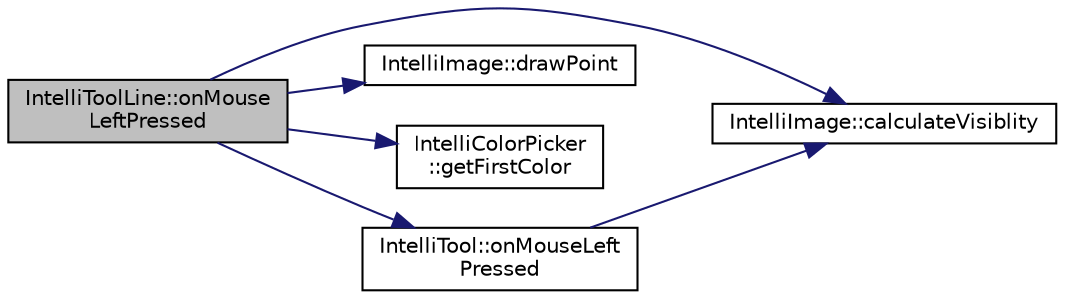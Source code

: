 digraph "IntelliToolLine::onMouseLeftPressed"
{
 // LATEX_PDF_SIZE
  edge [fontname="Helvetica",fontsize="10",labelfontname="Helvetica",labelfontsize="10"];
  node [fontname="Helvetica",fontsize="10",shape=record];
  rankdir="LR";
  Node1 [label="IntelliToolLine::onMouse\lLeftPressed",height=0.2,width=0.4,color="black", fillcolor="grey75", style="filled", fontcolor="black",tooltip="A function managing the left click pressed of a mouse. Sets the starting point of the line."];
  Node1 -> Node2 [color="midnightblue",fontsize="10",style="solid",fontname="Helvetica"];
  Node2 [label="IntelliImage::calculateVisiblity",height=0.2,width=0.4,color="black", fillcolor="white", style="filled",URL="$class_intelli_image.html#aebbced93f4744fad81b7f141b21f4ab2",tooltip="An abstract function that calculates the visiblity of the Image data if needed."];
  Node1 -> Node3 [color="midnightblue",fontsize="10",style="solid",fontname="Helvetica"];
  Node3 [label="IntelliImage::drawPoint",height=0.2,width=0.4,color="black", fillcolor="white", style="filled",URL="$class_intelli_image.html#a2e787f1b333b59401643936ebb3dcfe1",tooltip="A."];
  Node1 -> Node4 [color="midnightblue",fontsize="10",style="solid",fontname="Helvetica"];
  Node4 [label="IntelliColorPicker\l::getFirstColor",height=0.2,width=0.4,color="black", fillcolor="white", style="filled",URL="$class_intelli_color_picker.html#aae2eb27b928fe9388b9398b0556303b7",tooltip="A function to read the primary selected color."];
  Node1 -> Node5 [color="midnightblue",fontsize="10",style="solid",fontname="Helvetica"];
  Node5 [label="IntelliTool::onMouseLeft\lPressed",height=0.2,width=0.4,color="black", fillcolor="white", style="filled",URL="$class_intelli_tool.html#a34b7ef1dde96b94a0ce450a25ae1778c",tooltip="A function managing the left click Pressed of a Mouse. Resetting the current draw...."];
  Node5 -> Node2 [color="midnightblue",fontsize="10",style="solid",fontname="Helvetica"];
}
